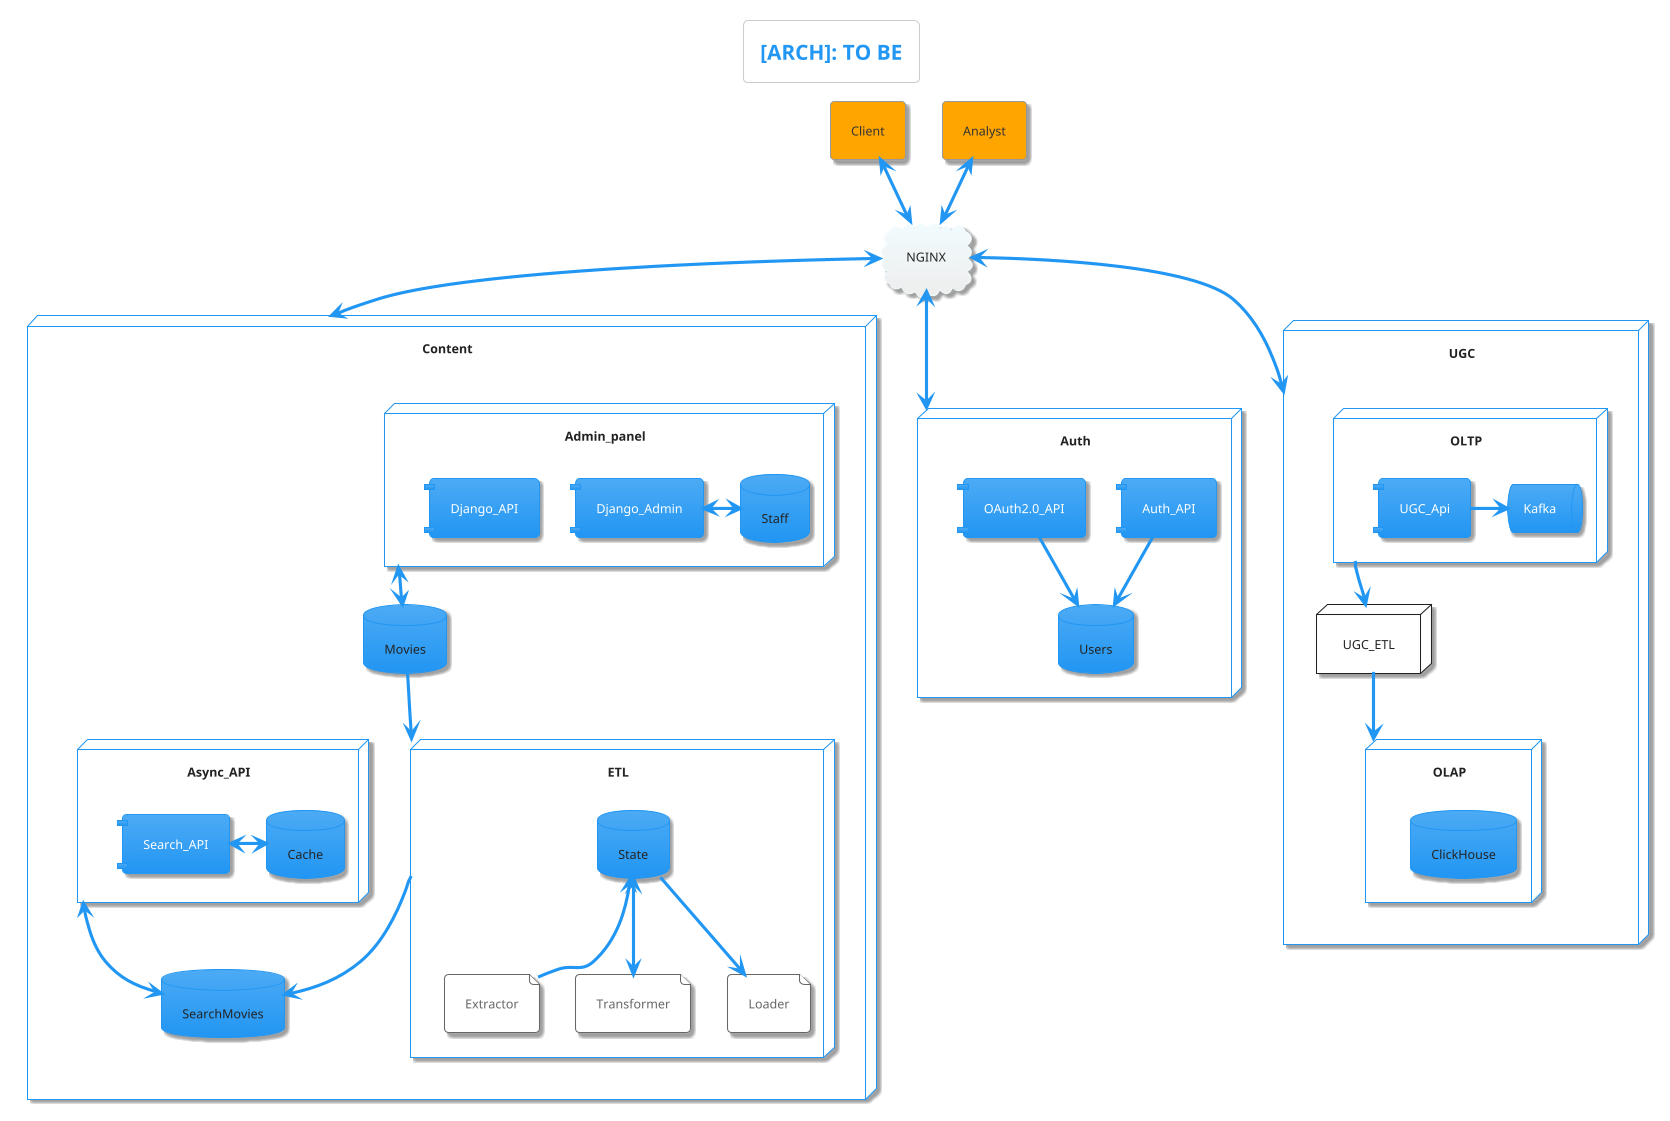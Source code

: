 @startuml
!theme materia
skinparam componentStyle uml1

title [ARCH]: TO BE

agent Client
cloud "NGINX" as server
Client <--> server
agent Analyst
Analyst <--> server

node Content {
    database Movies
    database SearchMovies
    node Admin_panel {
        database Staff
        component Django_Admin
        component Django_API
        Django_Admin <-> Staff
    }
    node ETL {
        database State
        file Extractor
        file Transformer
        file Loader
        State <-- Extractor
        State <--> Transformer
        State --> Loader
    }
    node Async_API {
        component Search_API
        database Cache
        Search_API <-> Cache
    }
    Movies --> ETL
    Admin_panel <--> Movies
    ETL --> SearchMovies
    Async_API <--> SearchMovies
}
server <--> Content

node Auth {
    component Auth_API
    component OAuth2.0_API
    database Users
    Auth_API --> Users
    OAuth2.0_API --> Users

}
server <--> Auth
node UGC {
    node OLTP {
        component UGC_Api
        queue Kafka
        UGC_Api -> Kafka
    }
    node UGC_ETL
    node OLAP {
        database ClickHouse
    }
    OLTP --> UGC_ETL
    UGC_ETL --> OLAP
}
server <--> UGC
@enduml
